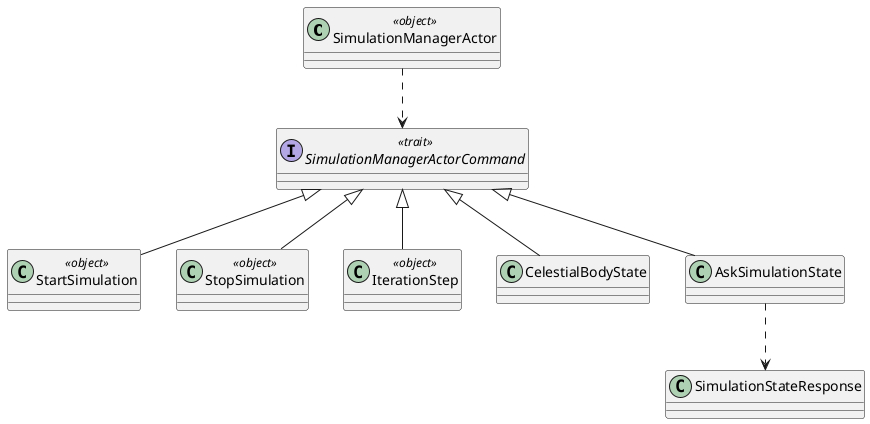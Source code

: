 @startuml

class SimulationManagerActor << object >>
interface SimulationManagerActorCommand << trait >>
class StartSimulation << object >> extends SimulationManagerActorCommand
class StopSimulation << object >> extends SimulationManagerActorCommand
class IterationStep << object >> extends SimulationManagerActorCommand
class CelestialBodyState extends SimulationManagerActorCommand
class AskSimulationState extends SimulationManagerActorCommand
class SimulationStateResponse

SimulationManagerActor ..> SimulationManagerActorCommand
AskSimulationState ..> SimulationStateResponse

@enduml